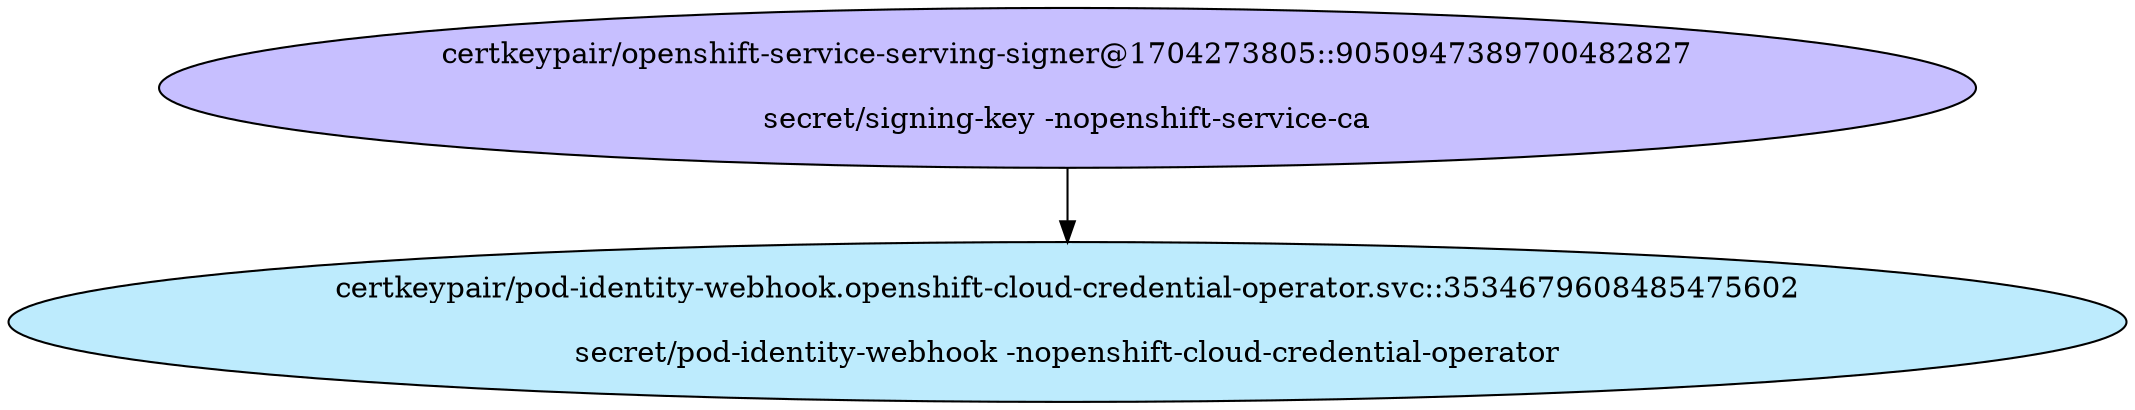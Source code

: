 digraph "Local Certificate" {
  // Node definitions.
  1 [
    label="certkeypair/openshift-service-serving-signer@1704273805::9050947389700482827\n\nsecret/signing-key -nopenshift-service-ca\n"
    style=filled
    fillcolor="#c7bfff"
  ];
  67 [
    label="certkeypair/pod-identity-webhook.openshift-cloud-credential-operator.svc::3534679608485475602\n\nsecret/pod-identity-webhook -nopenshift-cloud-credential-operator\n"
    style=filled
    fillcolor="#bdebfd"
  ];

  // Edge definitions.
  1 -> 67;
}